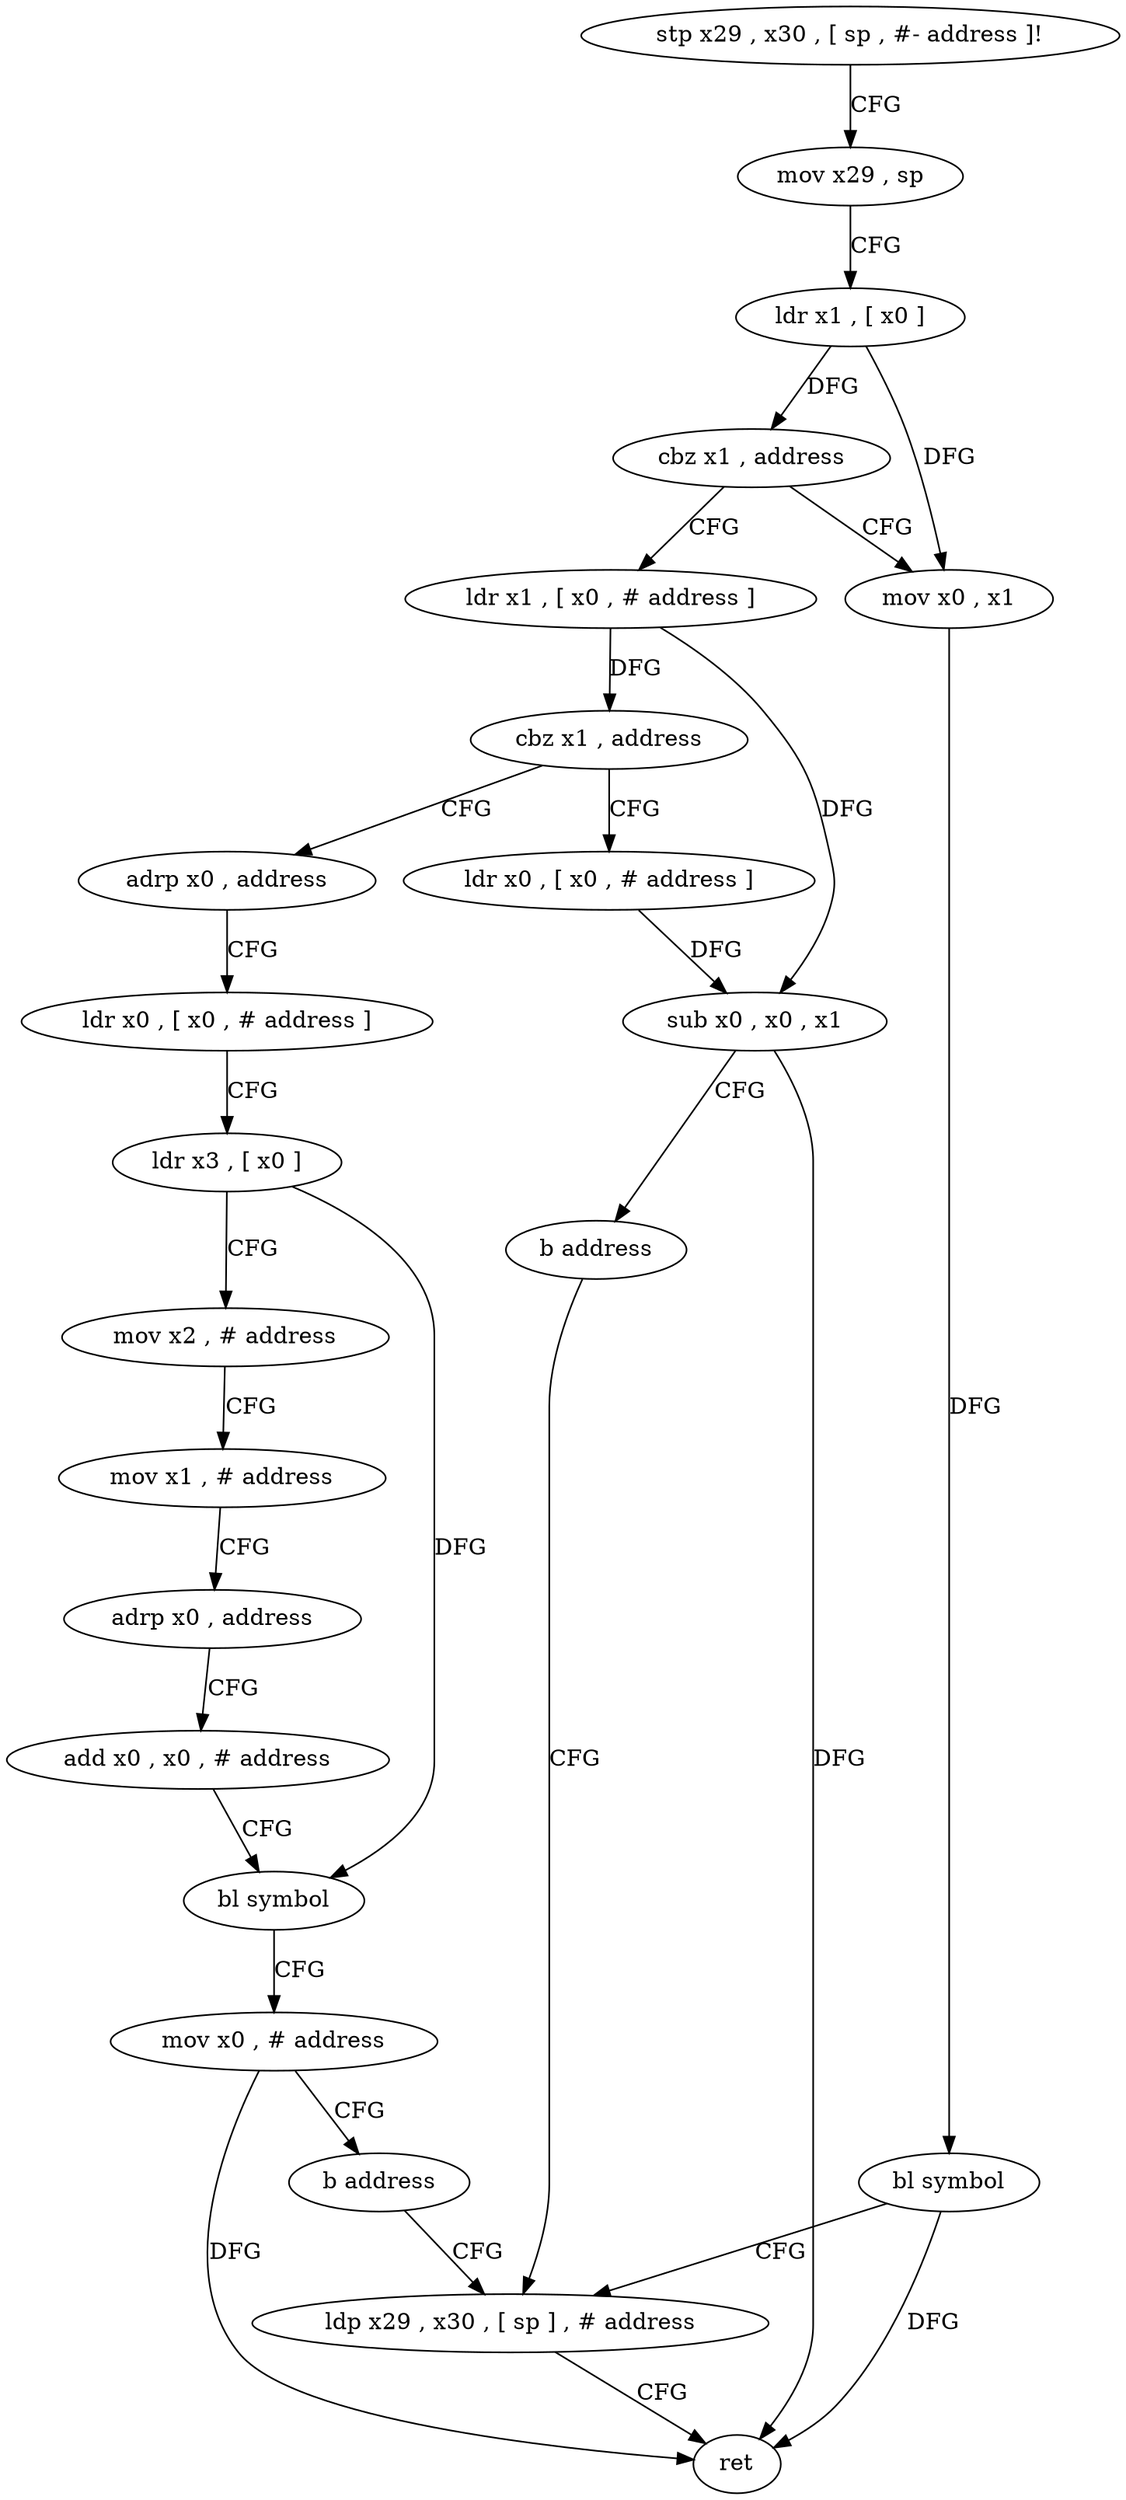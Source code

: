 digraph "func" {
"106852" [label = "stp x29 , x30 , [ sp , #- address ]!" ]
"106856" [label = "mov x29 , sp" ]
"106860" [label = "ldr x1 , [ x0 ]" ]
"106864" [label = "cbz x1 , address" ]
"106884" [label = "ldr x1 , [ x0 , # address ]" ]
"106868" [label = "mov x0 , x1" ]
"106888" [label = "cbz x1 , address" ]
"106904" [label = "adrp x0 , address" ]
"106892" [label = "ldr x0 , [ x0 , # address ]" ]
"106872" [label = "bl symbol" ]
"106876" [label = "ldp x29 , x30 , [ sp ] , # address" ]
"106908" [label = "ldr x0 , [ x0 , # address ]" ]
"106912" [label = "ldr x3 , [ x0 ]" ]
"106916" [label = "mov x2 , # address" ]
"106920" [label = "mov x1 , # address" ]
"106924" [label = "adrp x0 , address" ]
"106928" [label = "add x0 , x0 , # address" ]
"106932" [label = "bl symbol" ]
"106936" [label = "mov x0 , # address" ]
"106940" [label = "b address" ]
"106896" [label = "sub x0 , x0 , x1" ]
"106900" [label = "b address" ]
"106880" [label = "ret" ]
"106852" -> "106856" [ label = "CFG" ]
"106856" -> "106860" [ label = "CFG" ]
"106860" -> "106864" [ label = "DFG" ]
"106860" -> "106868" [ label = "DFG" ]
"106864" -> "106884" [ label = "CFG" ]
"106864" -> "106868" [ label = "CFG" ]
"106884" -> "106888" [ label = "DFG" ]
"106884" -> "106896" [ label = "DFG" ]
"106868" -> "106872" [ label = "DFG" ]
"106888" -> "106904" [ label = "CFG" ]
"106888" -> "106892" [ label = "CFG" ]
"106904" -> "106908" [ label = "CFG" ]
"106892" -> "106896" [ label = "DFG" ]
"106872" -> "106876" [ label = "CFG" ]
"106872" -> "106880" [ label = "DFG" ]
"106876" -> "106880" [ label = "CFG" ]
"106908" -> "106912" [ label = "CFG" ]
"106912" -> "106916" [ label = "CFG" ]
"106912" -> "106932" [ label = "DFG" ]
"106916" -> "106920" [ label = "CFG" ]
"106920" -> "106924" [ label = "CFG" ]
"106924" -> "106928" [ label = "CFG" ]
"106928" -> "106932" [ label = "CFG" ]
"106932" -> "106936" [ label = "CFG" ]
"106936" -> "106940" [ label = "CFG" ]
"106936" -> "106880" [ label = "DFG" ]
"106940" -> "106876" [ label = "CFG" ]
"106896" -> "106900" [ label = "CFG" ]
"106896" -> "106880" [ label = "DFG" ]
"106900" -> "106876" [ label = "CFG" ]
}
